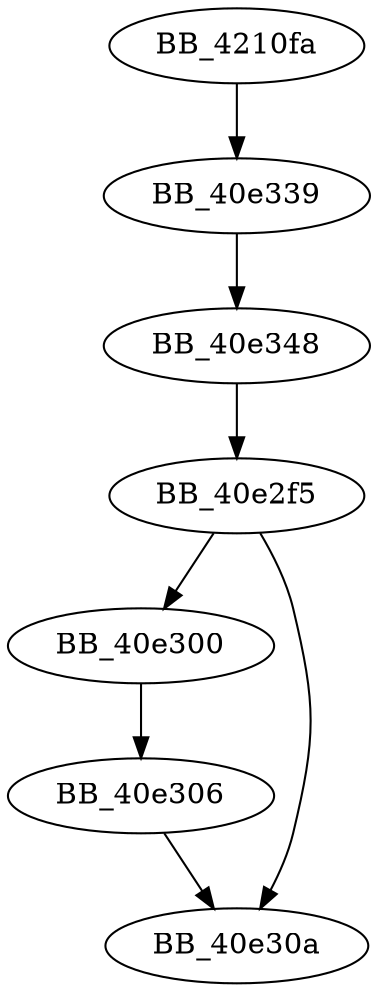 DiGraph sub_4210FA{
BB_40e2f5->BB_40e300
BB_40e2f5->BB_40e30a
BB_40e300->BB_40e306
BB_40e306->BB_40e30a
BB_40e339->BB_40e348
BB_40e348->BB_40e2f5
BB_4210fa->BB_40e339
}
